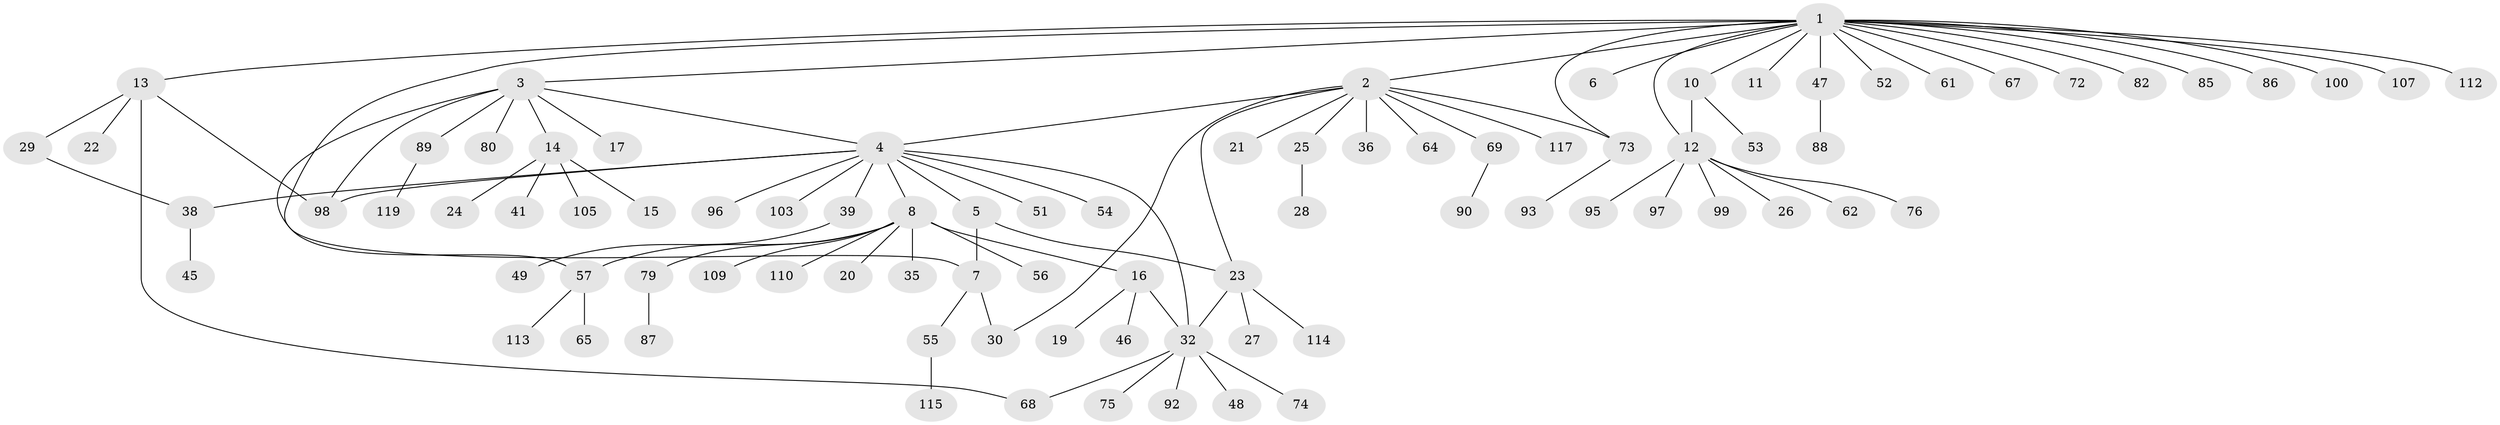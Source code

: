 // Generated by graph-tools (version 1.1) at 2025/51/02/27/25 19:51:58]
// undirected, 86 vertices, 98 edges
graph export_dot {
graph [start="1"]
  node [color=gray90,style=filled];
  1 [super="+58"];
  2 [super="+33"];
  3 [super="+18"];
  4 [super="+9"];
  5;
  6 [super="+37"];
  7 [super="+104"];
  8 [super="+44"];
  10;
  11;
  12 [super="+50"];
  13 [super="+60"];
  14 [super="+34"];
  15;
  16;
  17;
  19 [super="+71"];
  20 [super="+111"];
  21;
  22;
  23 [super="+77"];
  24 [super="+59"];
  25;
  26;
  27 [super="+63"];
  28 [super="+101"];
  29 [super="+31"];
  30 [super="+118"];
  32 [super="+43"];
  35;
  36 [super="+40"];
  38 [super="+42"];
  39 [super="+81"];
  41;
  45;
  46;
  47 [super="+78"];
  48;
  49;
  51;
  52;
  53 [super="+106"];
  54;
  55 [super="+108"];
  56;
  57 [super="+66"];
  61 [super="+70"];
  62 [super="+116"];
  64;
  65;
  67;
  68 [super="+83"];
  69;
  72;
  73 [super="+94"];
  74;
  75;
  76;
  79 [super="+84"];
  80;
  82;
  85 [super="+91"];
  86;
  87;
  88;
  89 [super="+102"];
  90;
  92;
  93;
  95;
  96;
  97;
  98;
  99;
  100;
  103;
  105;
  107;
  109;
  110;
  112;
  113;
  114;
  115;
  117;
  119;
  1 -- 2;
  1 -- 3;
  1 -- 6;
  1 -- 10;
  1 -- 11;
  1 -- 12 [weight=2];
  1 -- 13;
  1 -- 47;
  1 -- 52;
  1 -- 61;
  1 -- 72;
  1 -- 73;
  1 -- 82;
  1 -- 85;
  1 -- 86;
  1 -- 100;
  1 -- 112;
  1 -- 67;
  1 -- 107;
  1 -- 7;
  2 -- 4;
  2 -- 21;
  2 -- 25;
  2 -- 30;
  2 -- 36;
  2 -- 69;
  2 -- 73;
  2 -- 64;
  2 -- 117;
  2 -- 23;
  3 -- 14;
  3 -- 17;
  3 -- 80;
  3 -- 89;
  3 -- 98;
  3 -- 4;
  3 -- 57;
  4 -- 5;
  4 -- 8;
  4 -- 32;
  4 -- 51;
  4 -- 96;
  4 -- 103;
  4 -- 98;
  4 -- 54;
  4 -- 39;
  4 -- 38;
  5 -- 7;
  5 -- 23;
  7 -- 55;
  7 -- 30;
  8 -- 16;
  8 -- 20;
  8 -- 35;
  8 -- 56;
  8 -- 79;
  8 -- 109;
  8 -- 110;
  8 -- 57;
  10 -- 12 [weight=2];
  10 -- 53;
  12 -- 26;
  12 -- 76;
  12 -- 95;
  12 -- 97;
  12 -- 99;
  12 -- 62;
  13 -- 22;
  13 -- 29;
  13 -- 98;
  13 -- 68;
  14 -- 15;
  14 -- 24;
  14 -- 41;
  14 -- 105;
  16 -- 19;
  16 -- 32;
  16 -- 46;
  23 -- 27;
  23 -- 32;
  23 -- 114;
  25 -- 28;
  29 -- 38;
  32 -- 48;
  32 -- 68;
  32 -- 74;
  32 -- 75;
  32 -- 92;
  38 -- 45;
  39 -- 49;
  47 -- 88;
  55 -- 115;
  57 -- 65;
  57 -- 113;
  69 -- 90;
  73 -- 93;
  79 -- 87;
  89 -- 119;
}
